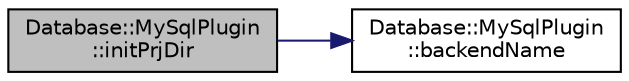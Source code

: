 digraph "Database::MySqlPlugin::initPrjDir"
{
 // LATEX_PDF_SIZE
  edge [fontname="Helvetica",fontsize="10",labelfontname="Helvetica",labelfontsize="10"];
  node [fontname="Helvetica",fontsize="10",shape=record];
  rankdir="LR";
  Node1 [label="Database::MySqlPlugin\l::initPrjDir",height=0.2,width=0.4,color="black", fillcolor="grey75", style="filled", fontcolor="black",tooltip=" "];
  Node1 -> Node2 [color="midnightblue",fontsize="10",style="solid",fontname="Helvetica"];
  Node2 [label="Database::MySqlPlugin\l::backendName",height=0.2,width=0.4,color="black", fillcolor="white", style="filled",URL="$class_database_1_1_my_sql_plugin.html#a5b12be802b7700cc8df0662e5be9d19e",tooltip=" "];
}
